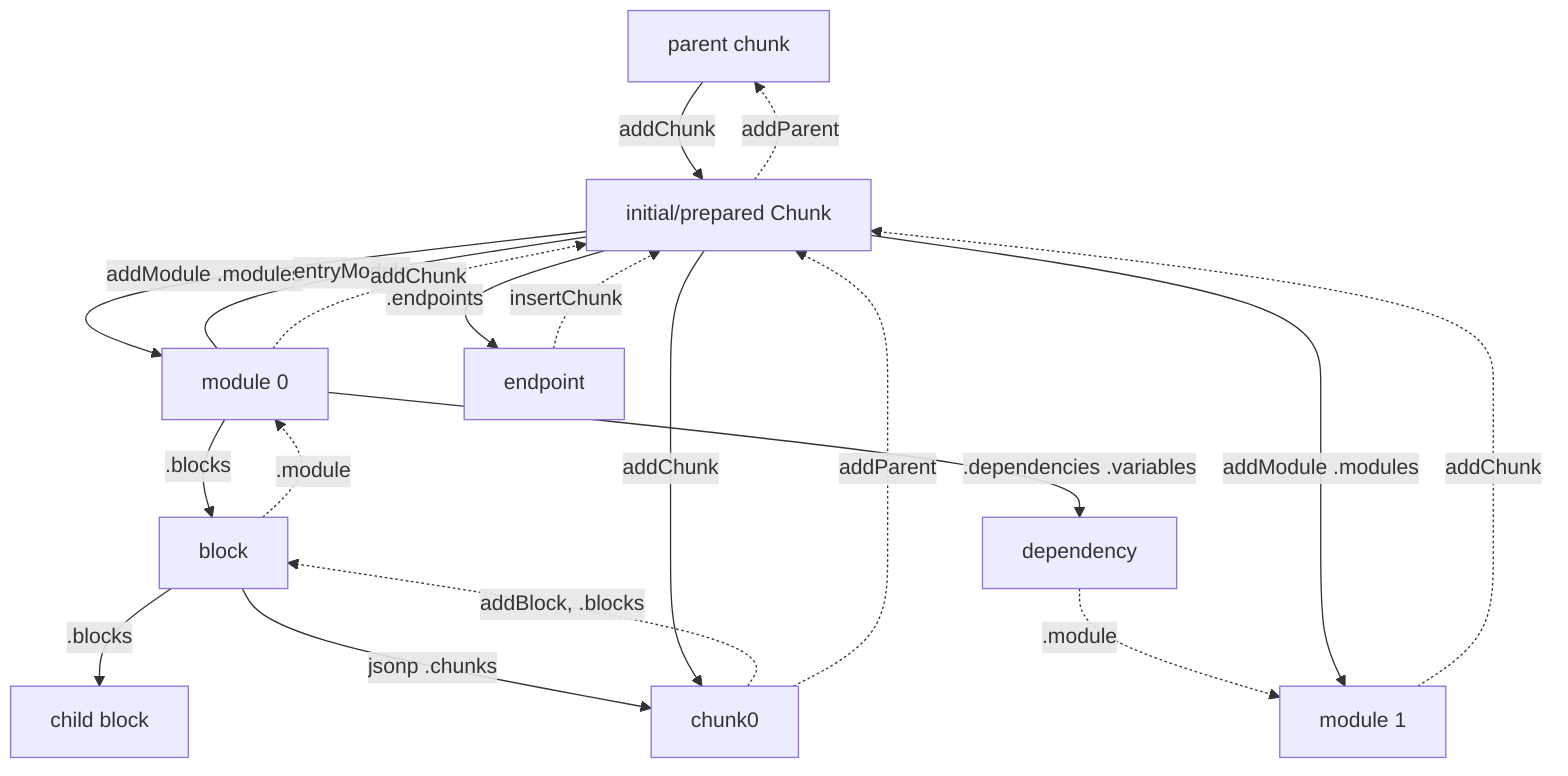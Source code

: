 graph TD;
pChunk["parent chunk"] --> |addChunk| chunk
chunk["initial/prepared Chunk"] --> |addModule .modules| module["module 0"]
chunk ---|entryModule| module
chunk -.-> |addParent| pChunk

module -.-> |addChunk| chunk
chunk --> |.endpoints| endpoint
endpoint -.-> |insertChunk| chunk
module --> |.blocks|block
block -.-> |.module|module

block --> |.blocks| cBlock["child block"]

block --> |jsonp .chunks|chunk0
chunk0 -.-> |addBlock, .blocks| block
chunk0 -.-> |addParent| chunk
chunk --> |addChunk| chunk0

module --> |.dependencies .variables| dependency
dependency -.-> |.module| module1["module 1"]
module1 -.-> |addChunk| chunk
chunk --> |addModule .modules| module1